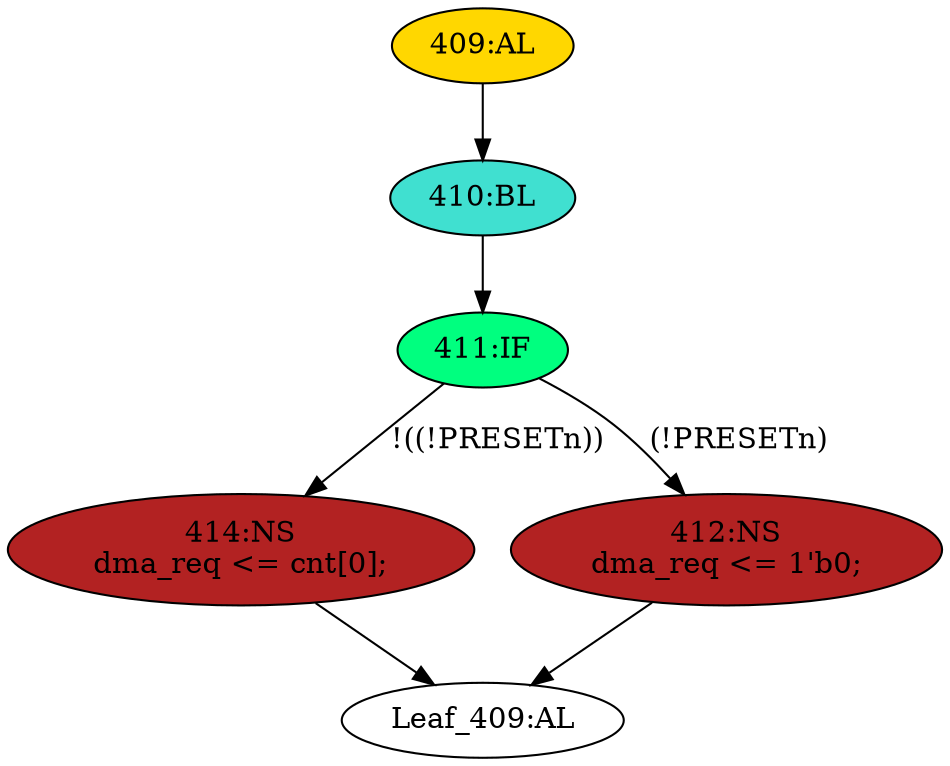 strict digraph "" {
	node [label="\N"];
	"414:NS"	 [ast="<pyverilog.vparser.ast.NonblockingSubstitution object at 0x7f79abcc2e50>",
		fillcolor=firebrick,
		label="414:NS
dma_req <= cnt[0];",
		statements="[<pyverilog.vparser.ast.NonblockingSubstitution object at 0x7f79abcc2e50>]",
		style=filled,
		typ=NonblockingSubstitution];
	"Leaf_409:AL"	 [def_var="['dma_req']",
		label="Leaf_409:AL"];
	"414:NS" -> "Leaf_409:AL"	 [cond="[]",
		lineno=None];
	"411:IF"	 [ast="<pyverilog.vparser.ast.IfStatement object at 0x7f79abc4f0d0>",
		fillcolor=springgreen,
		label="411:IF",
		statements="[]",
		style=filled,
		typ=IfStatement];
	"411:IF" -> "414:NS"	 [cond="['PRESETn']",
		label="!((!PRESETn))",
		lineno=411];
	"412:NS"	 [ast="<pyverilog.vparser.ast.NonblockingSubstitution object at 0x7f79abc4f110>",
		fillcolor=firebrick,
		label="412:NS
dma_req <= 1'b0;",
		statements="[<pyverilog.vparser.ast.NonblockingSubstitution object at 0x7f79abc4f110>]",
		style=filled,
		typ=NonblockingSubstitution];
	"411:IF" -> "412:NS"	 [cond="['PRESETn']",
		label="(!PRESETn)",
		lineno=411];
	"412:NS" -> "Leaf_409:AL"	 [cond="[]",
		lineno=None];
	"410:BL"	 [ast="<pyverilog.vparser.ast.Block object at 0x7f79abc4f2d0>",
		fillcolor=turquoise,
		label="410:BL",
		statements="[]",
		style=filled,
		typ=Block];
	"410:BL" -> "411:IF"	 [cond="[]",
		lineno=None];
	"409:AL"	 [ast="<pyverilog.vparser.ast.Always object at 0x7f79abc4f310>",
		clk_sens=True,
		fillcolor=gold,
		label="409:AL",
		sens="['PCLK', 'PRESETn']",
		statements="[]",
		style=filled,
		typ=Always,
		use_var="['cnt', 'PRESETn']"];
	"409:AL" -> "410:BL"	 [cond="[]",
		lineno=None];
}
